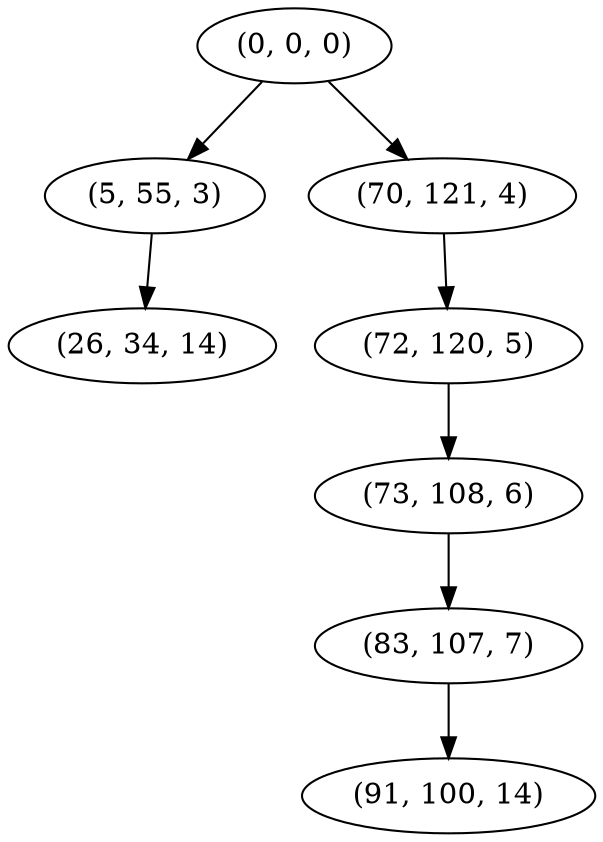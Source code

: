 digraph tree {
    "(0, 0, 0)";
    "(5, 55, 3)";
    "(26, 34, 14)";
    "(70, 121, 4)";
    "(72, 120, 5)";
    "(73, 108, 6)";
    "(83, 107, 7)";
    "(91, 100, 14)";
    "(0, 0, 0)" -> "(5, 55, 3)";
    "(0, 0, 0)" -> "(70, 121, 4)";
    "(5, 55, 3)" -> "(26, 34, 14)";
    "(70, 121, 4)" -> "(72, 120, 5)";
    "(72, 120, 5)" -> "(73, 108, 6)";
    "(73, 108, 6)" -> "(83, 107, 7)";
    "(83, 107, 7)" -> "(91, 100, 14)";
}
